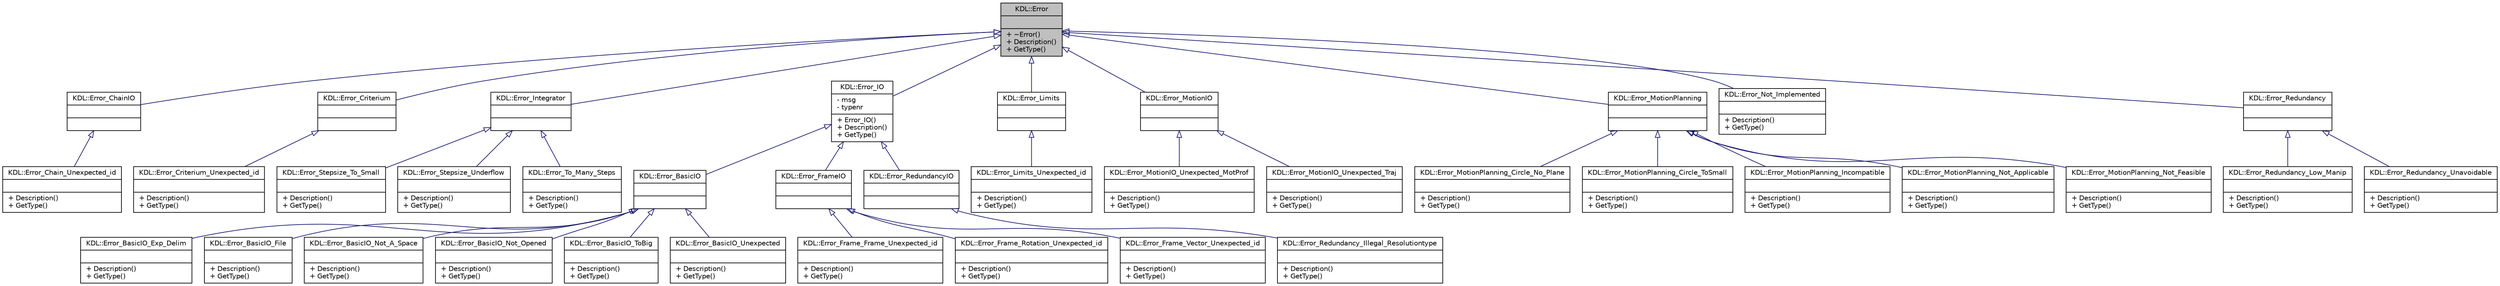 digraph G
{
  edge [fontname="Helvetica",fontsize="10",labelfontname="Helvetica",labelfontsize="10"];
  node [fontname="Helvetica",fontsize="10",shape=record];
  Node1 [label="{KDL::Error\n||+ ~Error()\l+ Description()\l+ GetType()\l}",height=0.2,width=0.4,color="black", fillcolor="grey75", style="filled" fontcolor="black"];
  Node1 -> Node2 [dir=back,color="midnightblue",fontsize="10",style="solid",arrowtail="empty",fontname="Helvetica"];
  Node2 [label="{KDL::Error_ChainIO\n||}",height=0.2,width=0.4,color="black", fillcolor="white", style="filled",URL="$dc/d34/classKDL_1_1Error__ChainIO.html"];
  Node2 -> Node3 [dir=back,color="midnightblue",fontsize="10",style="solid",arrowtail="empty",fontname="Helvetica"];
  Node3 [label="{KDL::Error_Chain_Unexpected_id\n||+ Description()\l+ GetType()\l}",height=0.2,width=0.4,color="black", fillcolor="white", style="filled",URL="$d2/d31/classKDL_1_1Error__Chain__Unexpected__id.html"];
  Node1 -> Node4 [dir=back,color="midnightblue",fontsize="10",style="solid",arrowtail="empty",fontname="Helvetica"];
  Node4 [label="{KDL::Error_Criterium\n||}",height=0.2,width=0.4,color="black", fillcolor="white", style="filled",URL="$d3/d8f/classKDL_1_1Error__Criterium.html"];
  Node4 -> Node5 [dir=back,color="midnightblue",fontsize="10",style="solid",arrowtail="empty",fontname="Helvetica"];
  Node5 [label="{KDL::Error_Criterium_Unexpected_id\n||+ Description()\l+ GetType()\l}",height=0.2,width=0.4,color="black", fillcolor="white", style="filled",URL="$d9/d5e/classKDL_1_1Error__Criterium__Unexpected__id.html"];
  Node1 -> Node6 [dir=back,color="midnightblue",fontsize="10",style="solid",arrowtail="empty",fontname="Helvetica"];
  Node6 [label="{KDL::Error_Integrator\n||}",height=0.2,width=0.4,color="black", fillcolor="white", style="filled",URL="$dc/d99/classKDL_1_1Error__Integrator.html",tooltip="Abstract subclass of all errors that can be thrown by Adaptive_Integrator."];
  Node6 -> Node7 [dir=back,color="midnightblue",fontsize="10",style="solid",arrowtail="empty",fontname="Helvetica"];
  Node7 [label="{KDL::Error_Stepsize_To_Small\n||+ Description()\l+ GetType()\l}",height=0.2,width=0.4,color="black", fillcolor="white", style="filled",URL="$da/d4b/classKDL_1_1Error__Stepsize__To__Small.html",tooltip="Error_Stepsize_To_Small is thrown if the stepsize becomes to small."];
  Node6 -> Node8 [dir=back,color="midnightblue",fontsize="10",style="solid",arrowtail="empty",fontname="Helvetica"];
  Node8 [label="{KDL::Error_Stepsize_Underflow\n||+ Description()\l+ GetType()\l}",height=0.2,width=0.4,color="black", fillcolor="white", style="filled",URL="$da/d46/classKDL_1_1Error__Stepsize__Underflow.html",tooltip="Error_Stepsize_Underflow is thrown if the stepsize becomes to small."];
  Node6 -> Node9 [dir=back,color="midnightblue",fontsize="10",style="solid",arrowtail="empty",fontname="Helvetica"];
  Node9 [label="{KDL::Error_To_Many_Steps\n||+ Description()\l+ GetType()\l}",height=0.2,width=0.4,color="black", fillcolor="white", style="filled",URL="$d4/de9/classKDL_1_1Error__To__Many__Steps.html"];
  Node1 -> Node10 [dir=back,color="midnightblue",fontsize="10",style="solid",arrowtail="empty",fontname="Helvetica"];
  Node10 [label="{KDL::Error_IO\n|- msg\l- typenr\l|+ Error_IO()\l+ Description()\l+ GetType()\l}",height=0.2,width=0.4,color="black", fillcolor="white", style="filled",URL="$d3/da8/classKDL_1_1Error__IO.html"];
  Node10 -> Node11 [dir=back,color="midnightblue",fontsize="10",style="solid",arrowtail="empty",fontname="Helvetica"];
  Node11 [label="{KDL::Error_BasicIO\n||}",height=0.2,width=0.4,color="black", fillcolor="white", style="filled",URL="$d2/d30/classKDL_1_1Error__BasicIO.html"];
  Node11 -> Node12 [dir=back,color="midnightblue",fontsize="10",style="solid",arrowtail="empty",fontname="Helvetica"];
  Node12 [label="{KDL::Error_BasicIO_Exp_Delim\n||+ Description()\l+ GetType()\l}",height=0.2,width=0.4,color="black", fillcolor="white", style="filled",URL="$d9/d48/classKDL_1_1Error__BasicIO__Exp__Delim.html"];
  Node11 -> Node13 [dir=back,color="midnightblue",fontsize="10",style="solid",arrowtail="empty",fontname="Helvetica"];
  Node13 [label="{KDL::Error_BasicIO_File\n||+ Description()\l+ GetType()\l}",height=0.2,width=0.4,color="black", fillcolor="white", style="filled",URL="$d7/d02/classKDL_1_1Error__BasicIO__File.html"];
  Node11 -> Node14 [dir=back,color="midnightblue",fontsize="10",style="solid",arrowtail="empty",fontname="Helvetica"];
  Node14 [label="{KDL::Error_BasicIO_Not_A_Space\n||+ Description()\l+ GetType()\l}",height=0.2,width=0.4,color="black", fillcolor="white", style="filled",URL="$d8/d5d/classKDL_1_1Error__BasicIO__Not__A__Space.html"];
  Node11 -> Node15 [dir=back,color="midnightblue",fontsize="10",style="solid",arrowtail="empty",fontname="Helvetica"];
  Node15 [label="{KDL::Error_BasicIO_Not_Opened\n||+ Description()\l+ GetType()\l}",height=0.2,width=0.4,color="black", fillcolor="white", style="filled",URL="$df/d20/classKDL_1_1Error__BasicIO__Not__Opened.html"];
  Node11 -> Node16 [dir=back,color="midnightblue",fontsize="10",style="solid",arrowtail="empty",fontname="Helvetica"];
  Node16 [label="{KDL::Error_BasicIO_ToBig\n||+ Description()\l+ GetType()\l}",height=0.2,width=0.4,color="black", fillcolor="white", style="filled",URL="$dc/d89/classKDL_1_1Error__BasicIO__ToBig.html"];
  Node11 -> Node17 [dir=back,color="midnightblue",fontsize="10",style="solid",arrowtail="empty",fontname="Helvetica"];
  Node17 [label="{KDL::Error_BasicIO_Unexpected\n||+ Description()\l+ GetType()\l}",height=0.2,width=0.4,color="black", fillcolor="white", style="filled",URL="$d9/dbb/classKDL_1_1Error__BasicIO__Unexpected.html"];
  Node10 -> Node18 [dir=back,color="midnightblue",fontsize="10",style="solid",arrowtail="empty",fontname="Helvetica"];
  Node18 [label="{KDL::Error_FrameIO\n||}",height=0.2,width=0.4,color="black", fillcolor="white", style="filled",URL="$db/d09/classKDL_1_1Error__FrameIO.html"];
  Node18 -> Node19 [dir=back,color="midnightblue",fontsize="10",style="solid",arrowtail="empty",fontname="Helvetica"];
  Node19 [label="{KDL::Error_Frame_Frame_Unexpected_id\n||+ Description()\l+ GetType()\l}",height=0.2,width=0.4,color="black", fillcolor="white", style="filled",URL="$d7/def/classKDL_1_1Error__Frame__Frame__Unexpected__id.html"];
  Node18 -> Node20 [dir=back,color="midnightblue",fontsize="10",style="solid",arrowtail="empty",fontname="Helvetica"];
  Node20 [label="{KDL::Error_Frame_Rotation_Unexpected_id\n||+ Description()\l+ GetType()\l}",height=0.2,width=0.4,color="black", fillcolor="white", style="filled",URL="$d1/d39/classKDL_1_1Error__Frame__Rotation__Unexpected__id.html"];
  Node18 -> Node21 [dir=back,color="midnightblue",fontsize="10",style="solid",arrowtail="empty",fontname="Helvetica"];
  Node21 [label="{KDL::Error_Frame_Vector_Unexpected_id\n||+ Description()\l+ GetType()\l}",height=0.2,width=0.4,color="black", fillcolor="white", style="filled",URL="$d1/d86/classKDL_1_1Error__Frame__Vector__Unexpected__id.html"];
  Node10 -> Node22 [dir=back,color="midnightblue",fontsize="10",style="solid",arrowtail="empty",fontname="Helvetica"];
  Node22 [label="{KDL::Error_RedundancyIO\n||}",height=0.2,width=0.4,color="black", fillcolor="white", style="filled",URL="$d9/dec/classKDL_1_1Error__RedundancyIO.html",tooltip="Error_Redundancy indicates an error that occured during solving for redundancy."];
  Node22 -> Node23 [dir=back,color="midnightblue",fontsize="10",style="solid",arrowtail="empty",fontname="Helvetica"];
  Node23 [label="{KDL::Error_Redundancy_Illegal_Resolutiontype\n||+ Description()\l+ GetType()\l}",height=0.2,width=0.4,color="black", fillcolor="white", style="filled",URL="$d0/da9/classKDL_1_1Error__Redundancy__Illegal__Resolutiontype.html"];
  Node1 -> Node24 [dir=back,color="midnightblue",fontsize="10",style="solid",arrowtail="empty",fontname="Helvetica"];
  Node24 [label="{KDL::Error_Limits\n||}",height=0.2,width=0.4,color="black", fillcolor="white", style="filled",URL="$d5/d50/classKDL_1_1Error__Limits.html"];
  Node24 -> Node25 [dir=back,color="midnightblue",fontsize="10",style="solid",arrowtail="empty",fontname="Helvetica"];
  Node25 [label="{KDL::Error_Limits_Unexpected_id\n||+ Description()\l+ GetType()\l}",height=0.2,width=0.4,color="black", fillcolor="white", style="filled",URL="$d6/d26/classKDL_1_1Error__Limits__Unexpected__id.html"];
  Node1 -> Node26 [dir=back,color="midnightblue",fontsize="10",style="solid",arrowtail="empty",fontname="Helvetica"];
  Node26 [label="{KDL::Error_MotionIO\n||}",height=0.2,width=0.4,color="black", fillcolor="white", style="filled",URL="$da/dc6/classKDL_1_1Error__MotionIO.html"];
  Node26 -> Node27 [dir=back,color="midnightblue",fontsize="10",style="solid",arrowtail="empty",fontname="Helvetica"];
  Node27 [label="{KDL::Error_MotionIO_Unexpected_MotProf\n||+ Description()\l+ GetType()\l}",height=0.2,width=0.4,color="black", fillcolor="white", style="filled",URL="$d4/d51/classKDL_1_1Error__MotionIO__Unexpected__MotProf.html"];
  Node26 -> Node28 [dir=back,color="midnightblue",fontsize="10",style="solid",arrowtail="empty",fontname="Helvetica"];
  Node28 [label="{KDL::Error_MotionIO_Unexpected_Traj\n||+ Description()\l+ GetType()\l}",height=0.2,width=0.4,color="black", fillcolor="white", style="filled",URL="$da/d16/classKDL_1_1Error__MotionIO__Unexpected__Traj.html"];
  Node1 -> Node29 [dir=back,color="midnightblue",fontsize="10",style="solid",arrowtail="empty",fontname="Helvetica"];
  Node29 [label="{KDL::Error_MotionPlanning\n||}",height=0.2,width=0.4,color="black", fillcolor="white", style="filled",URL="$d6/d2a/classKDL_1_1Error__MotionPlanning.html"];
  Node29 -> Node30 [dir=back,color="midnightblue",fontsize="10",style="solid",arrowtail="empty",fontname="Helvetica"];
  Node30 [label="{KDL::Error_MotionPlanning_Circle_No_Plane\n||+ Description()\l+ GetType()\l}",height=0.2,width=0.4,color="black", fillcolor="white", style="filled",URL="$d3/d24/classKDL_1_1Error__MotionPlanning__Circle__No__Plane.html"];
  Node29 -> Node31 [dir=back,color="midnightblue",fontsize="10",style="solid",arrowtail="empty",fontname="Helvetica"];
  Node31 [label="{KDL::Error_MotionPlanning_Circle_ToSmall\n||+ Description()\l+ GetType()\l}",height=0.2,width=0.4,color="black", fillcolor="white", style="filled",URL="$da/d5e/classKDL_1_1Error__MotionPlanning__Circle__ToSmall.html"];
  Node29 -> Node32 [dir=back,color="midnightblue",fontsize="10",style="solid",arrowtail="empty",fontname="Helvetica"];
  Node32 [label="{KDL::Error_MotionPlanning_Incompatible\n||+ Description()\l+ GetType()\l}",height=0.2,width=0.4,color="black", fillcolor="white", style="filled",URL="$d7/da6/classKDL_1_1Error__MotionPlanning__Incompatible.html"];
  Node29 -> Node33 [dir=back,color="midnightblue",fontsize="10",style="solid",arrowtail="empty",fontname="Helvetica"];
  Node33 [label="{KDL::Error_MotionPlanning_Not_Applicable\n||+ Description()\l+ GetType()\l}",height=0.2,width=0.4,color="black", fillcolor="white", style="filled",URL="$d5/d37/classKDL_1_1Error__MotionPlanning__Not__Applicable.html"];
  Node29 -> Node34 [dir=back,color="midnightblue",fontsize="10",style="solid",arrowtail="empty",fontname="Helvetica"];
  Node34 [label="{KDL::Error_MotionPlanning_Not_Feasible\n||+ Description()\l+ GetType()\l}",height=0.2,width=0.4,color="black", fillcolor="white", style="filled",URL="$de/d8b/classKDL_1_1Error__MotionPlanning__Not__Feasible.html"];
  Node1 -> Node35 [dir=back,color="midnightblue",fontsize="10",style="solid",arrowtail="empty",fontname="Helvetica"];
  Node35 [label="{KDL::Error_Not_Implemented\n||+ Description()\l+ GetType()\l}",height=0.2,width=0.4,color="black", fillcolor="white", style="filled",URL="$d5/dbf/classKDL_1_1Error__Not__Implemented.html"];
  Node1 -> Node36 [dir=back,color="midnightblue",fontsize="10",style="solid",arrowtail="empty",fontname="Helvetica"];
  Node36 [label="{KDL::Error_Redundancy\n||}",height=0.2,width=0.4,color="black", fillcolor="white", style="filled",URL="$d6/de5/classKDL_1_1Error__Redundancy.html"];
  Node36 -> Node37 [dir=back,color="midnightblue",fontsize="10",style="solid",arrowtail="empty",fontname="Helvetica"];
  Node37 [label="{KDL::Error_Redundancy_Low_Manip\n||+ Description()\l+ GetType()\l}",height=0.2,width=0.4,color="black", fillcolor="white", style="filled",URL="$d9/dfa/classKDL_1_1Error__Redundancy__Low__Manip.html"];
  Node36 -> Node38 [dir=back,color="midnightblue",fontsize="10",style="solid",arrowtail="empty",fontname="Helvetica"];
  Node38 [label="{KDL::Error_Redundancy_Unavoidable\n||+ Description()\l+ GetType()\l}",height=0.2,width=0.4,color="black", fillcolor="white", style="filled",URL="$d9/d9c/classKDL_1_1Error__Redundancy__Unavoidable.html"];
}
